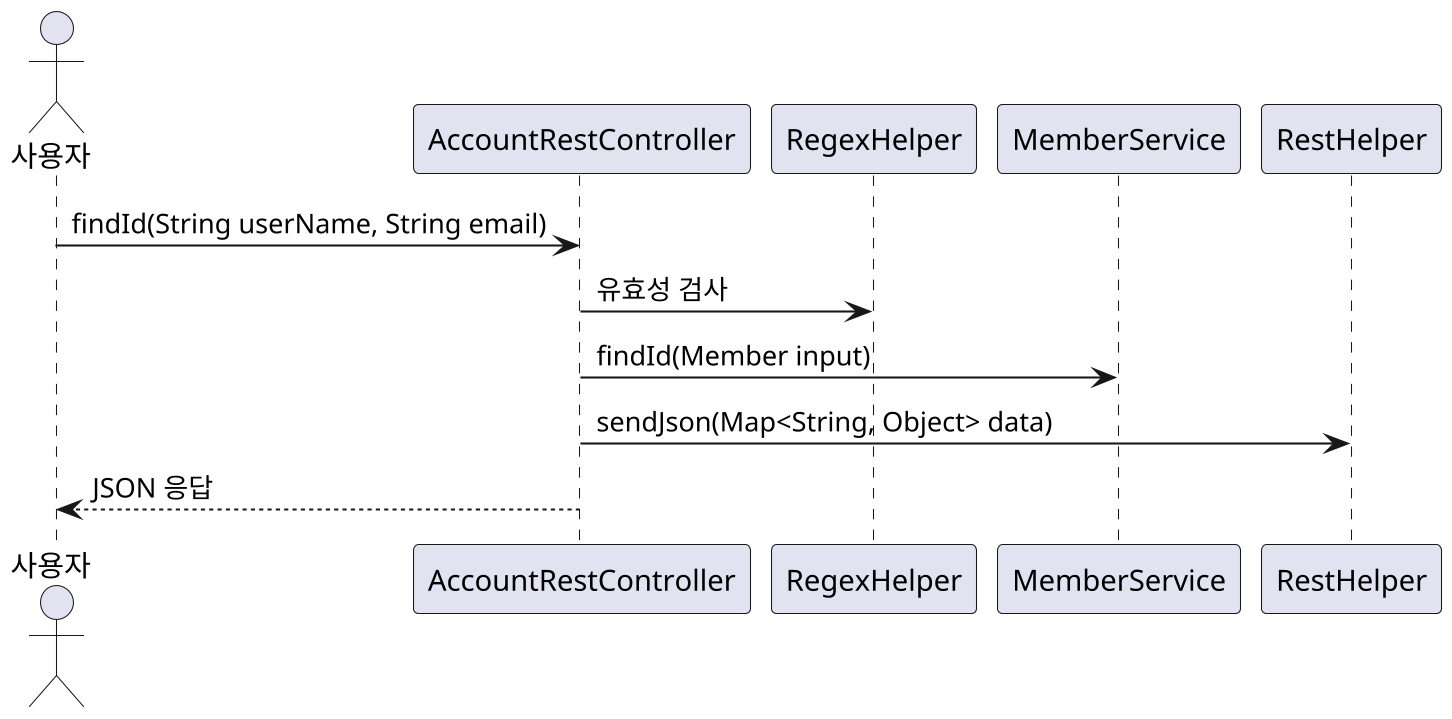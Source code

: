 @startuml
skinparam dpi 200
actor 사용자
participant AccountRestController
participant RegexHelper
participant MemberService
participant RestHelper

사용자 -> AccountRestController : findId(String userName, String email)
AccountRestController -> RegexHelper : 유효성 검사
AccountRestController -> MemberService : findId(Member input)
AccountRestController -> RestHelper : sendJson(Map<String, Object> data)
AccountRestController --> 사용자 : JSON 응답
@enduml
